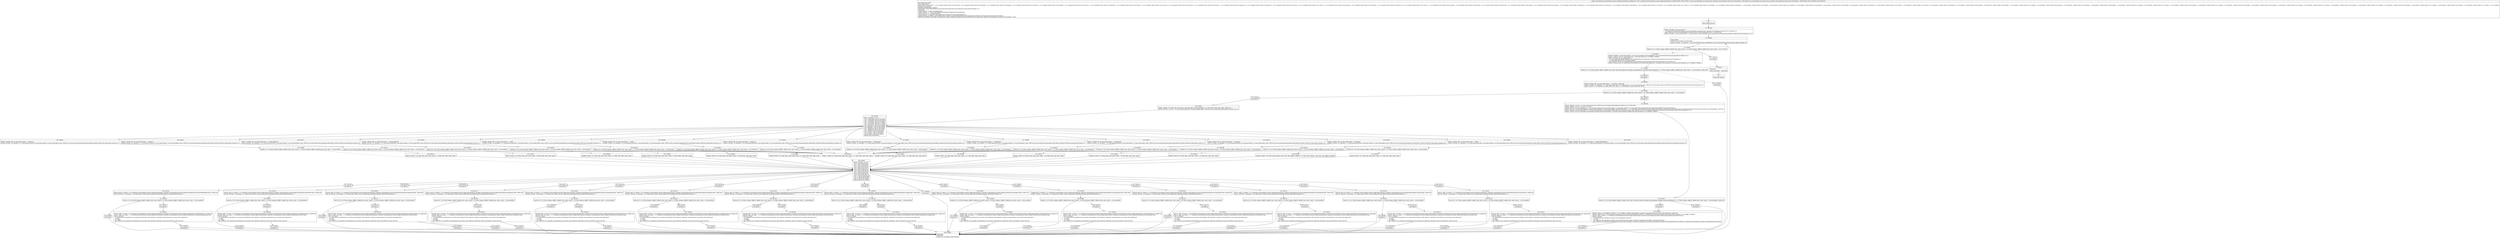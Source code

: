 digraph "CFG forandroidx.constraintlayout.motion.widget.KeyAttributes.addValues(Ljava\/util\/HashMap;)V" {
Node_171 [shape=record,label="{171\:\ ?|MTH_ENTER_BLOCK\l}"];
Node_173 [shape=record,label="{173\:\ 0x0000|0x0000: INVOKE  (r0 I:java.util.Set) = \l  (r8 I:java.util.HashMap A[D('splines' java.util.HashMap\<java.lang.String, androidx.constraintlayout.motion.utils.ViewSpline\>)])\l type: VIRTUAL call: java.util.HashMap.keySet():java.util.Set A[MD:():java.util.Set\<K\> (c)] (LINE:194)\l0x0004: INVOKE  (r0 I:java.util.Iterator) = (r0 I:java.util.Set) type: INTERFACE call: java.util.Set.iterator():java.util.Iterator A[MD:():java.util.Iterator\<E\> (c)]\l}"];
Node_174 [shape=record,label="{174\:\ 0x0008|LOOP_START\lLOOP:0: B:174:0x0008\-\>B:309:0x0008\l|0x0008: INVOKE  (r1 I:boolean) = (r0 I:java.util.Iterator) type: INTERFACE call: java.util.Iterator.hasNext():boolean A[MD:():boolean (c)]\l}"];
Node_175 [shape=record,label="{175\:\ 0x000c|0x000c: IF  (r1 I:??[int, boolean, OBJECT, ARRAY, byte, short, char]) == (0 ??[int, boolean, OBJECT, ARRAY, byte, short, char])  \-\> B:277:0x01cf \l}"];
Node_176 [shape=record,label="{176\:\ 0x000e|0x000e: INVOKE  (r1 I:java.lang.Object) = (r0 I:java.util.Iterator) type: INTERFACE call: java.util.Iterator.next():java.lang.Object A[MD:():E (c)]\l0x0012: CHECK_CAST (r1 I:java.lang.String) = (java.lang.String) (r1 I:??[OBJECT, ARRAY]) \l0x0014: INVOKE  (r2 I:java.lang.Object) = \l  (r8 I:java.util.HashMap A[D('splines' java.util.HashMap\<java.lang.String, androidx.constraintlayout.motion.utils.ViewSpline\>)])\l  (r1 I:java.lang.Object A[D('s' java.lang.String)])\l type: VIRTUAL call: java.util.HashMap.get(java.lang.Object):java.lang.Object A[MD:(java.lang.Object):V (c)] (LINE:195)\l0x0018: CHECK_CAST (r2 I:androidx.constraintlayout.core.motion.utils.SplineSet) = (androidx.constraintlayout.core.motion.utils.SplineSet) (r2 I:??[OBJECT, ARRAY]) \l}"];
Node_177 [shape=record,label="{177\:\ 0x001a|0x001a: IF  (r2 I:??[int, boolean, OBJECT, ARRAY, byte, short, char] A[D('splineSet' androidx.constraintlayout.core.motion.utils.SplineSet)]) != (0 ??[int, boolean, OBJECT, ARRAY, byte, short, char])  \-\> B:276:0x001d  (LINE:196)\l}"];
Node_276 [shape=record,label="{276\:\ 0x001d|SYNTHETIC\l}"];
Node_179 [shape=record,label="{179\:\ 0x001d|0x001d: CONST_STR  (r3 I:java.lang.String) =  \"CUSTOM\"  (LINE:199)\l0x001f: INVOKE  (r4 I:boolean) = (r1 I:java.lang.String A[D('s' java.lang.String)]), (r3 I:java.lang.String) type: VIRTUAL call: java.lang.String.startsWith(java.lang.String):boolean A[MD:(java.lang.String):boolean (c)]\l0x0023: CONST  (r5 I:??[boolean, int, float, short, byte, char]) = (1 ??[boolean, int, float, short, byte, char]) \l}"];
Node_180 [shape=record,label="{180\:\ 0x0024|0x0024: IF  (r4 I:??[int, boolean, OBJECT, ARRAY, byte, short, char]) == (0 ??[int, boolean, OBJECT, ARRAY, byte, short, char])  \-\> B:278:0x0042 \l}"];
Node_278 [shape=record,label="{278\:\ 0x0042|SYNTHETIC\l}"];
Node_184 [shape=record,label="{184\:\ 0x0042|0x0042: CONST  (r3 I:??[int, float, short, byte, char] A[D('cKey' java.lang.String)]) = (\-1 ??[int, float, short, byte, char])  (LINE:207)\l0x0043: INVOKE  (r4 I:int) = (r1 I:java.lang.String A[D('s' java.lang.String)]) type: VIRTUAL call: java.lang.String.hashCode():int A[MD:():int (c)]\l}"];
Node_185 [shape=record,label="{185\:\ 0x0047|0x0047: SWITCH  (r4 I:??)\l case \-1249320806: goto B:226:0x00d7\l case \-1249320805: goto B:223:0x00cd\l case \-1225497657: goto B:220:0x00c2\l case \-1225497656: goto B:217:0x00b7\l case \-1225497655: goto B:214:0x00ac\l case \-1001078227: goto B:211:0x00a1\l case \-908189618: goto B:208:0x0096\l case \-908189617: goto B:205:0x008b\l case \-760884510: goto B:202:0x0081\l case \-760884509: goto B:199:0x0077\l case \-40300674: goto B:196:0x006c\l case \-4379043: goto B:193:0x0062\l case 37232917: goto B:190:0x0057\l case 92909918: goto B:187:0x004c\l default: goto B:229:0x00e1 \l}"];
Node_187 [shape=record,label="{187\:\ 0x004c|0x004c: CONST_STR  (r4 I:java.lang.String) =  \"alpha\" \l0x004e: INVOKE  (r4 I:boolean) = (r1 I:java.lang.String A[D('s' java.lang.String)]), (r4 I:java.lang.Object) type: VIRTUAL call: java.lang.String.equals(java.lang.Object):boolean A[MD:(java.lang.Object):boolean (c)]\l}"];
Node_188 [shape=record,label="{188\:\ 0x0052|0x0052: IF  (r4 I:??[int, boolean, OBJECT, ARRAY, byte, short, char]) == (0 ??[int, boolean, OBJECT, ARRAY, byte, short, char])  \-\> B:229:0x00e1 \l}"];
Node_189 [shape=record,label="{189\:\ 0x0054|0x0054: CONST  (r5 I:??[int, float, boolean, short, byte, char, OBJECT, ARRAY]) = (0 ??[int, float, boolean, short, byte, char, OBJECT, ARRAY]) \l}"];
Node_230 [shape=record,label="{230\:\ 0x00e2|0x00e2: SWITCH  (r5 I:??)\l case 0: goto B:294:0x01be\l case 1: goto B:293:0x01ae\l case 2: goto B:292:0x019e\l case 3: goto B:291:0x018e\l case 4: goto B:290:0x017e\l case 5: goto B:289:0x016e\l case 6: goto B:288:0x015e\l case 7: goto B:287:0x014d\l case 8: goto B:286:0x013c\l case 9: goto B:285:0x012b\l case 10: goto B:284:0x011a\l case 11: goto B:283:0x0109\l case 12: goto B:282:0x00f8\l case 13: goto B:281:0x00e7\l default: goto B:311:0x0008 \l}"];
Node_281 [shape=record,label="{281\:\ 0x00e7|SYNTHETIC\l}"];
Node_232 [shape=record,label="{232\:\ 0x00e7|0x00e7: IGET  (r3 I:float) = (r7 I:androidx.constraintlayout.motion.widget.KeyAttributes) androidx.constraintlayout.motion.widget.KeyAttributes.mProgress float  (LINE:274)\l0x00e9: INVOKE  (r3 I:boolean) = (r3 I:float) type: STATIC call: java.lang.Float.isNaN(float):boolean A[MD:(float):boolean (c)]\l}"];
Node_233 [shape=record,label="{233\:\ 0x00ed|0x00ed: IF  (r3 I:??[int, boolean, OBJECT, ARRAY, byte, short, char]) != (0 ??[int, boolean, OBJECT, ARRAY, byte, short, char])  \-\> B:312:0x0008 \l}"];
Node_295 [shape=record,label="{295\:\ 0x00ef|SYNTHETIC\l}"];
Node_234 [shape=record,label="{234\:\ 0x00ef|0x00ef: IGET  (r3 I:int) = (r7 I:androidx.constraintlayout.motion.widget.KeyAttributes) androidx.constraintlayout.motion.widget.KeyAttributes.mFramePosition int  (LINE:275)\l0x00f1: IGET  (r4 I:float) = (r7 I:androidx.constraintlayout.motion.widget.KeyAttributes) androidx.constraintlayout.motion.widget.KeyAttributes.mProgress float \l0x00f3: INVOKE  \l  (r2 I:androidx.constraintlayout.core.motion.utils.SplineSet A[D('splineSet' androidx.constraintlayout.core.motion.utils.SplineSet)])\l  (r3 I:int)\l  (r4 I:float)\l type: VIRTUAL call: androidx.constraintlayout.core.motion.utils.SplineSet.setPoint(int, float):void A[MD:(int, float):void (m)]\l}"];
Node_313 [shape=record,label="{313\:\ 0x0008|SYNTHETIC\l}"];
Node_309 [shape=record,label="{309\:\ 0x0008|LOOP_END\lSYNTHETIC\lLOOP:0: B:174:0x0008\-\>B:309:0x0008\l}"];
Node_312 [shape=record,label="{312\:\ 0x0008|SYNTHETIC\l}"];
Node_282 [shape=record,label="{282\:\ 0x00f8|SYNTHETIC\l}"];
Node_235 [shape=record,label="{235\:\ 0x00f8|0x00f8: IGET  (r3 I:float) = (r7 I:androidx.constraintlayout.motion.widget.KeyAttributes) androidx.constraintlayout.motion.widget.KeyAttributes.mTranslationZ float  (LINE:269)\l0x00fa: INVOKE  (r3 I:boolean) = (r3 I:float) type: STATIC call: java.lang.Float.isNaN(float):boolean A[MD:(float):boolean (c)]\l}"];
Node_236 [shape=record,label="{236\:\ 0x00fe|0x00fe: IF  (r3 I:??[int, boolean, OBJECT, ARRAY, byte, short, char]) != (0 ??[int, boolean, OBJECT, ARRAY, byte, short, char])  \-\> B:314:0x0008 \l}"];
Node_296 [shape=record,label="{296\:\ 0x0100|SYNTHETIC\l}"];
Node_237 [shape=record,label="{237\:\ 0x0100|0x0100: IGET  (r3 I:int) = (r7 I:androidx.constraintlayout.motion.widget.KeyAttributes) androidx.constraintlayout.motion.widget.KeyAttributes.mFramePosition int  (LINE:270)\l0x0102: IGET  (r4 I:float) = (r7 I:androidx.constraintlayout.motion.widget.KeyAttributes) androidx.constraintlayout.motion.widget.KeyAttributes.mTranslationZ float \l0x0104: INVOKE  \l  (r2 I:androidx.constraintlayout.core.motion.utils.SplineSet A[D('splineSet' androidx.constraintlayout.core.motion.utils.SplineSet)])\l  (r3 I:int)\l  (r4 I:float)\l type: VIRTUAL call: androidx.constraintlayout.core.motion.utils.SplineSet.setPoint(int, float):void A[MD:(int, float):void (m)]\l}"];
Node_315 [shape=record,label="{315\:\ 0x0008|SYNTHETIC\l}"];
Node_314 [shape=record,label="{314\:\ 0x0008|SYNTHETIC\l}"];
Node_283 [shape=record,label="{283\:\ 0x0109|SYNTHETIC\l}"];
Node_238 [shape=record,label="{238\:\ 0x0109|0x0109: IGET  (r3 I:float) = (r7 I:androidx.constraintlayout.motion.widget.KeyAttributes) androidx.constraintlayout.motion.widget.KeyAttributes.mTranslationY float  (LINE:264)\l0x010b: INVOKE  (r3 I:boolean) = (r3 I:float) type: STATIC call: java.lang.Float.isNaN(float):boolean A[MD:(float):boolean (c)]\l}"];
Node_239 [shape=record,label="{239\:\ 0x010f|0x010f: IF  (r3 I:??[int, boolean, OBJECT, ARRAY, byte, short, char]) != (0 ??[int, boolean, OBJECT, ARRAY, byte, short, char])  \-\> B:316:0x0008 \l}"];
Node_297 [shape=record,label="{297\:\ 0x0111|SYNTHETIC\l}"];
Node_240 [shape=record,label="{240\:\ 0x0111|0x0111: IGET  (r3 I:int) = (r7 I:androidx.constraintlayout.motion.widget.KeyAttributes) androidx.constraintlayout.motion.widget.KeyAttributes.mFramePosition int  (LINE:265)\l0x0113: IGET  (r4 I:float) = (r7 I:androidx.constraintlayout.motion.widget.KeyAttributes) androidx.constraintlayout.motion.widget.KeyAttributes.mTranslationY float \l0x0115: INVOKE  \l  (r2 I:androidx.constraintlayout.core.motion.utils.SplineSet A[D('splineSet' androidx.constraintlayout.core.motion.utils.SplineSet)])\l  (r3 I:int)\l  (r4 I:float)\l type: VIRTUAL call: androidx.constraintlayout.core.motion.utils.SplineSet.setPoint(int, float):void A[MD:(int, float):void (m)]\l}"];
Node_317 [shape=record,label="{317\:\ 0x0008|SYNTHETIC\l}"];
Node_316 [shape=record,label="{316\:\ 0x0008|SYNTHETIC\l}"];
Node_284 [shape=record,label="{284\:\ 0x011a|SYNTHETIC\l}"];
Node_241 [shape=record,label="{241\:\ 0x011a|0x011a: IGET  (r3 I:float) = (r7 I:androidx.constraintlayout.motion.widget.KeyAttributes) androidx.constraintlayout.motion.widget.KeyAttributes.mTranslationX float  (LINE:259)\l0x011c: INVOKE  (r3 I:boolean) = (r3 I:float) type: STATIC call: java.lang.Float.isNaN(float):boolean A[MD:(float):boolean (c)]\l}"];
Node_242 [shape=record,label="{242\:\ 0x0120|0x0120: IF  (r3 I:??[int, boolean, OBJECT, ARRAY, byte, short, char]) != (0 ??[int, boolean, OBJECT, ARRAY, byte, short, char])  \-\> B:318:0x0008 \l}"];
Node_298 [shape=record,label="{298\:\ 0x0122|SYNTHETIC\l}"];
Node_243 [shape=record,label="{243\:\ 0x0122|0x0122: IGET  (r3 I:int) = (r7 I:androidx.constraintlayout.motion.widget.KeyAttributes) androidx.constraintlayout.motion.widget.KeyAttributes.mFramePosition int  (LINE:260)\l0x0124: IGET  (r4 I:float) = (r7 I:androidx.constraintlayout.motion.widget.KeyAttributes) androidx.constraintlayout.motion.widget.KeyAttributes.mTranslationX float \l0x0126: INVOKE  \l  (r2 I:androidx.constraintlayout.core.motion.utils.SplineSet A[D('splineSet' androidx.constraintlayout.core.motion.utils.SplineSet)])\l  (r3 I:int)\l  (r4 I:float)\l type: VIRTUAL call: androidx.constraintlayout.core.motion.utils.SplineSet.setPoint(int, float):void A[MD:(int, float):void (m)]\l}"];
Node_319 [shape=record,label="{319\:\ 0x0008|SYNTHETIC\l}"];
Node_318 [shape=record,label="{318\:\ 0x0008|SYNTHETIC\l}"];
Node_285 [shape=record,label="{285\:\ 0x012b|SYNTHETIC\l}"];
Node_244 [shape=record,label="{244\:\ 0x012b|0x012b: IGET  (r3 I:float) = (r7 I:androidx.constraintlayout.motion.widget.KeyAttributes) androidx.constraintlayout.motion.widget.KeyAttributes.mScaleY float  (LINE:254)\l0x012d: INVOKE  (r3 I:boolean) = (r3 I:float) type: STATIC call: java.lang.Float.isNaN(float):boolean A[MD:(float):boolean (c)]\l}"];
Node_245 [shape=record,label="{245\:\ 0x0131|0x0131: IF  (r3 I:??[int, boolean, OBJECT, ARRAY, byte, short, char]) != (0 ??[int, boolean, OBJECT, ARRAY, byte, short, char])  \-\> B:320:0x0008 \l}"];
Node_299 [shape=record,label="{299\:\ 0x0133|SYNTHETIC\l}"];
Node_246 [shape=record,label="{246\:\ 0x0133|0x0133: IGET  (r3 I:int) = (r7 I:androidx.constraintlayout.motion.widget.KeyAttributes) androidx.constraintlayout.motion.widget.KeyAttributes.mFramePosition int  (LINE:255)\l0x0135: IGET  (r4 I:float) = (r7 I:androidx.constraintlayout.motion.widget.KeyAttributes) androidx.constraintlayout.motion.widget.KeyAttributes.mScaleY float \l0x0137: INVOKE  \l  (r2 I:androidx.constraintlayout.core.motion.utils.SplineSet A[D('splineSet' androidx.constraintlayout.core.motion.utils.SplineSet)])\l  (r3 I:int)\l  (r4 I:float)\l type: VIRTUAL call: androidx.constraintlayout.core.motion.utils.SplineSet.setPoint(int, float):void A[MD:(int, float):void (m)]\l}"];
Node_321 [shape=record,label="{321\:\ 0x0008|SYNTHETIC\l}"];
Node_320 [shape=record,label="{320\:\ 0x0008|SYNTHETIC\l}"];
Node_286 [shape=record,label="{286\:\ 0x013c|SYNTHETIC\l}"];
Node_247 [shape=record,label="{247\:\ 0x013c|0x013c: IGET  (r3 I:float) = (r7 I:androidx.constraintlayout.motion.widget.KeyAttributes) androidx.constraintlayout.motion.widget.KeyAttributes.mScaleX float  (LINE:249)\l0x013e: INVOKE  (r3 I:boolean) = (r3 I:float) type: STATIC call: java.lang.Float.isNaN(float):boolean A[MD:(float):boolean (c)]\l}"];
Node_248 [shape=record,label="{248\:\ 0x0142|0x0142: IF  (r3 I:??[int, boolean, OBJECT, ARRAY, byte, short, char]) != (0 ??[int, boolean, OBJECT, ARRAY, byte, short, char])  \-\> B:322:0x0008 \l}"];
Node_300 [shape=record,label="{300\:\ 0x0144|SYNTHETIC\l}"];
Node_249 [shape=record,label="{249\:\ 0x0144|0x0144: IGET  (r3 I:int) = (r7 I:androidx.constraintlayout.motion.widget.KeyAttributes) androidx.constraintlayout.motion.widget.KeyAttributes.mFramePosition int  (LINE:250)\l0x0146: IGET  (r4 I:float) = (r7 I:androidx.constraintlayout.motion.widget.KeyAttributes) androidx.constraintlayout.motion.widget.KeyAttributes.mScaleX float \l0x0148: INVOKE  \l  (r2 I:androidx.constraintlayout.core.motion.utils.SplineSet A[D('splineSet' androidx.constraintlayout.core.motion.utils.SplineSet)])\l  (r3 I:int)\l  (r4 I:float)\l type: VIRTUAL call: androidx.constraintlayout.core.motion.utils.SplineSet.setPoint(int, float):void A[MD:(int, float):void (m)]\l}"];
Node_323 [shape=record,label="{323\:\ 0x0008|SYNTHETIC\l}"];
Node_322 [shape=record,label="{322\:\ 0x0008|SYNTHETIC\l}"];
Node_287 [shape=record,label="{287\:\ 0x014d|SYNTHETIC\l}"];
Node_250 [shape=record,label="{250\:\ 0x014d|0x014d: IGET  (r3 I:float) = (r7 I:androidx.constraintlayout.motion.widget.KeyAttributes) androidx.constraintlayout.motion.widget.KeyAttributes.mTransitionPathRotate float  (LINE:244)\l0x014f: INVOKE  (r3 I:boolean) = (r3 I:float) type: STATIC call: java.lang.Float.isNaN(float):boolean A[MD:(float):boolean (c)]\l}"];
Node_251 [shape=record,label="{251\:\ 0x0153|0x0153: IF  (r3 I:??[int, boolean, OBJECT, ARRAY, byte, short, char]) != (0 ??[int, boolean, OBJECT, ARRAY, byte, short, char])  \-\> B:324:0x0008 \l}"];
Node_301 [shape=record,label="{301\:\ 0x0155|SYNTHETIC\l}"];
Node_252 [shape=record,label="{252\:\ 0x0155|0x0155: IGET  (r3 I:int) = (r7 I:androidx.constraintlayout.motion.widget.KeyAttributes) androidx.constraintlayout.motion.widget.KeyAttributes.mFramePosition int  (LINE:245)\l0x0157: IGET  (r4 I:float) = (r7 I:androidx.constraintlayout.motion.widget.KeyAttributes) androidx.constraintlayout.motion.widget.KeyAttributes.mTransitionPathRotate float \l0x0159: INVOKE  \l  (r2 I:androidx.constraintlayout.core.motion.utils.SplineSet A[D('splineSet' androidx.constraintlayout.core.motion.utils.SplineSet)])\l  (r3 I:int)\l  (r4 I:float)\l type: VIRTUAL call: androidx.constraintlayout.core.motion.utils.SplineSet.setPoint(int, float):void A[MD:(int, float):void (m)]\l}"];
Node_325 [shape=record,label="{325\:\ 0x0008|SYNTHETIC\l}"];
Node_324 [shape=record,label="{324\:\ 0x0008|SYNTHETIC\l}"];
Node_288 [shape=record,label="{288\:\ 0x015e|SYNTHETIC\l}"];
Node_253 [shape=record,label="{253\:\ 0x015e|0x015e: IGET  (r3 I:float) = (r7 I:androidx.constraintlayout.motion.widget.KeyAttributes) androidx.constraintlayout.motion.widget.KeyAttributes.mRotationY float  (LINE:239)\l0x0160: INVOKE  (r3 I:boolean) = (r3 I:float) type: STATIC call: java.lang.Float.isNaN(float):boolean A[MD:(float):boolean (c)]\l}"];
Node_254 [shape=record,label="{254\:\ 0x0164|0x0164: IF  (r3 I:??[int, boolean, OBJECT, ARRAY, byte, short, char]) != (0 ??[int, boolean, OBJECT, ARRAY, byte, short, char])  \-\> B:326:0x0008 \l}"];
Node_302 [shape=record,label="{302\:\ 0x0166|SYNTHETIC\l}"];
Node_255 [shape=record,label="{255\:\ 0x0166|0x0166: IGET  (r3 I:int) = (r7 I:androidx.constraintlayout.motion.widget.KeyAttributes) androidx.constraintlayout.motion.widget.KeyAttributes.mFramePosition int  (LINE:240)\l0x0168: IGET  (r4 I:float) = (r7 I:androidx.constraintlayout.motion.widget.KeyAttributes) androidx.constraintlayout.motion.widget.KeyAttributes.mPivotY float \l0x016a: INVOKE  \l  (r2 I:androidx.constraintlayout.core.motion.utils.SplineSet A[D('splineSet' androidx.constraintlayout.core.motion.utils.SplineSet)])\l  (r3 I:int)\l  (r4 I:float)\l type: VIRTUAL call: androidx.constraintlayout.core.motion.utils.SplineSet.setPoint(int, float):void A[MD:(int, float):void (m)]\l}"];
Node_327 [shape=record,label="{327\:\ 0x0008|SYNTHETIC\l}"];
Node_326 [shape=record,label="{326\:\ 0x0008|SYNTHETIC\l}"];
Node_289 [shape=record,label="{289\:\ 0x016e|SYNTHETIC\l}"];
Node_256 [shape=record,label="{256\:\ 0x016e|0x016e: IGET  (r3 I:float) = (r7 I:androidx.constraintlayout.motion.widget.KeyAttributes) androidx.constraintlayout.motion.widget.KeyAttributes.mRotationX float  (LINE:234)\l0x0170: INVOKE  (r3 I:boolean) = (r3 I:float) type: STATIC call: java.lang.Float.isNaN(float):boolean A[MD:(float):boolean (c)]\l}"];
Node_257 [shape=record,label="{257\:\ 0x0174|0x0174: IF  (r3 I:??[int, boolean, OBJECT, ARRAY, byte, short, char]) != (0 ??[int, boolean, OBJECT, ARRAY, byte, short, char])  \-\> B:328:0x0008 \l}"];
Node_303 [shape=record,label="{303\:\ 0x0176|SYNTHETIC\l}"];
Node_258 [shape=record,label="{258\:\ 0x0176|0x0176: IGET  (r3 I:int) = (r7 I:androidx.constraintlayout.motion.widget.KeyAttributes) androidx.constraintlayout.motion.widget.KeyAttributes.mFramePosition int  (LINE:235)\l0x0178: IGET  (r4 I:float) = (r7 I:androidx.constraintlayout.motion.widget.KeyAttributes) androidx.constraintlayout.motion.widget.KeyAttributes.mPivotX float \l0x017a: INVOKE  \l  (r2 I:androidx.constraintlayout.core.motion.utils.SplineSet A[D('splineSet' androidx.constraintlayout.core.motion.utils.SplineSet)])\l  (r3 I:int)\l  (r4 I:float)\l type: VIRTUAL call: androidx.constraintlayout.core.motion.utils.SplineSet.setPoint(int, float):void A[MD:(int, float):void (m)]\l}"];
Node_329 [shape=record,label="{329\:\ 0x0008|SYNTHETIC\l}"];
Node_328 [shape=record,label="{328\:\ 0x0008|SYNTHETIC\l}"];
Node_290 [shape=record,label="{290\:\ 0x017e|SYNTHETIC\l}"];
Node_259 [shape=record,label="{259\:\ 0x017e|0x017e: IGET  (r3 I:float) = (r7 I:androidx.constraintlayout.motion.widget.KeyAttributes) androidx.constraintlayout.motion.widget.KeyAttributes.mRotationY float  (LINE:229)\l0x0180: INVOKE  (r3 I:boolean) = (r3 I:float) type: STATIC call: java.lang.Float.isNaN(float):boolean A[MD:(float):boolean (c)]\l}"];
Node_260 [shape=record,label="{260\:\ 0x0184|0x0184: IF  (r3 I:??[int, boolean, OBJECT, ARRAY, byte, short, char]) != (0 ??[int, boolean, OBJECT, ARRAY, byte, short, char])  \-\> B:330:0x0008 \l}"];
Node_304 [shape=record,label="{304\:\ 0x0186|SYNTHETIC\l}"];
Node_261 [shape=record,label="{261\:\ 0x0186|0x0186: IGET  (r3 I:int) = (r7 I:androidx.constraintlayout.motion.widget.KeyAttributes) androidx.constraintlayout.motion.widget.KeyAttributes.mFramePosition int  (LINE:230)\l0x0188: IGET  (r4 I:float) = (r7 I:androidx.constraintlayout.motion.widget.KeyAttributes) androidx.constraintlayout.motion.widget.KeyAttributes.mRotationY float \l0x018a: INVOKE  \l  (r2 I:androidx.constraintlayout.core.motion.utils.SplineSet A[D('splineSet' androidx.constraintlayout.core.motion.utils.SplineSet)])\l  (r3 I:int)\l  (r4 I:float)\l type: VIRTUAL call: androidx.constraintlayout.core.motion.utils.SplineSet.setPoint(int, float):void A[MD:(int, float):void (m)]\l}"];
Node_331 [shape=record,label="{331\:\ 0x0008|SYNTHETIC\l}"];
Node_330 [shape=record,label="{330\:\ 0x0008|SYNTHETIC\l}"];
Node_291 [shape=record,label="{291\:\ 0x018e|SYNTHETIC\l}"];
Node_262 [shape=record,label="{262\:\ 0x018e|0x018e: IGET  (r3 I:float) = (r7 I:androidx.constraintlayout.motion.widget.KeyAttributes) androidx.constraintlayout.motion.widget.KeyAttributes.mRotationX float  (LINE:224)\l0x0190: INVOKE  (r3 I:boolean) = (r3 I:float) type: STATIC call: java.lang.Float.isNaN(float):boolean A[MD:(float):boolean (c)]\l}"];
Node_263 [shape=record,label="{263\:\ 0x0194|0x0194: IF  (r3 I:??[int, boolean, OBJECT, ARRAY, byte, short, char]) != (0 ??[int, boolean, OBJECT, ARRAY, byte, short, char])  \-\> B:332:0x0008 \l}"];
Node_305 [shape=record,label="{305\:\ 0x0196|SYNTHETIC\l}"];
Node_264 [shape=record,label="{264\:\ 0x0196|0x0196: IGET  (r3 I:int) = (r7 I:androidx.constraintlayout.motion.widget.KeyAttributes) androidx.constraintlayout.motion.widget.KeyAttributes.mFramePosition int  (LINE:225)\l0x0198: IGET  (r4 I:float) = (r7 I:androidx.constraintlayout.motion.widget.KeyAttributes) androidx.constraintlayout.motion.widget.KeyAttributes.mRotationX float \l0x019a: INVOKE  \l  (r2 I:androidx.constraintlayout.core.motion.utils.SplineSet A[D('splineSet' androidx.constraintlayout.core.motion.utils.SplineSet)])\l  (r3 I:int)\l  (r4 I:float)\l type: VIRTUAL call: androidx.constraintlayout.core.motion.utils.SplineSet.setPoint(int, float):void A[MD:(int, float):void (m)]\l}"];
Node_333 [shape=record,label="{333\:\ 0x0008|SYNTHETIC\l}"];
Node_332 [shape=record,label="{332\:\ 0x0008|SYNTHETIC\l}"];
Node_292 [shape=record,label="{292\:\ 0x019e|SYNTHETIC\l}"];
Node_265 [shape=record,label="{265\:\ 0x019e|0x019e: IGET  (r3 I:float) = (r7 I:androidx.constraintlayout.motion.widget.KeyAttributes) androidx.constraintlayout.motion.widget.KeyAttributes.mRotation float  (LINE:219)\l0x01a0: INVOKE  (r3 I:boolean) = (r3 I:float) type: STATIC call: java.lang.Float.isNaN(float):boolean A[MD:(float):boolean (c)]\l}"];
Node_266 [shape=record,label="{266\:\ 0x01a4|0x01a4: IF  (r3 I:??[int, boolean, OBJECT, ARRAY, byte, short, char]) != (0 ??[int, boolean, OBJECT, ARRAY, byte, short, char])  \-\> B:334:0x0008 \l}"];
Node_306 [shape=record,label="{306\:\ 0x01a6|SYNTHETIC\l}"];
Node_267 [shape=record,label="{267\:\ 0x01a6|0x01a6: IGET  (r3 I:int) = (r7 I:androidx.constraintlayout.motion.widget.KeyAttributes) androidx.constraintlayout.motion.widget.KeyAttributes.mFramePosition int  (LINE:220)\l0x01a8: IGET  (r4 I:float) = (r7 I:androidx.constraintlayout.motion.widget.KeyAttributes) androidx.constraintlayout.motion.widget.KeyAttributes.mRotation float \l0x01aa: INVOKE  \l  (r2 I:androidx.constraintlayout.core.motion.utils.SplineSet A[D('splineSet' androidx.constraintlayout.core.motion.utils.SplineSet)])\l  (r3 I:int)\l  (r4 I:float)\l type: VIRTUAL call: androidx.constraintlayout.core.motion.utils.SplineSet.setPoint(int, float):void A[MD:(int, float):void (m)]\l}"];
Node_335 [shape=record,label="{335\:\ 0x0008|SYNTHETIC\l}"];
Node_334 [shape=record,label="{334\:\ 0x0008|SYNTHETIC\l}"];
Node_293 [shape=record,label="{293\:\ 0x01ae|SYNTHETIC\l}"];
Node_268 [shape=record,label="{268\:\ 0x01ae|0x01ae: IGET  (r3 I:float) = (r7 I:androidx.constraintlayout.motion.widget.KeyAttributes) androidx.constraintlayout.motion.widget.KeyAttributes.mElevation float  (LINE:214)\l0x01b0: INVOKE  (r3 I:boolean) = (r3 I:float) type: STATIC call: java.lang.Float.isNaN(float):boolean A[MD:(float):boolean (c)]\l}"];
Node_269 [shape=record,label="{269\:\ 0x01b4|0x01b4: IF  (r3 I:??[int, boolean, OBJECT, ARRAY, byte, short, char]) != (0 ??[int, boolean, OBJECT, ARRAY, byte, short, char])  \-\> B:336:0x0008 \l}"];
Node_307 [shape=record,label="{307\:\ 0x01b6|SYNTHETIC\l}"];
Node_270 [shape=record,label="{270\:\ 0x01b6|0x01b6: IGET  (r3 I:int) = (r7 I:androidx.constraintlayout.motion.widget.KeyAttributes) androidx.constraintlayout.motion.widget.KeyAttributes.mFramePosition int  (LINE:215)\l0x01b8: IGET  (r4 I:float) = (r7 I:androidx.constraintlayout.motion.widget.KeyAttributes) androidx.constraintlayout.motion.widget.KeyAttributes.mElevation float \l0x01ba: INVOKE  \l  (r2 I:androidx.constraintlayout.core.motion.utils.SplineSet A[D('splineSet' androidx.constraintlayout.core.motion.utils.SplineSet)])\l  (r3 I:int)\l  (r4 I:float)\l type: VIRTUAL call: androidx.constraintlayout.core.motion.utils.SplineSet.setPoint(int, float):void A[MD:(int, float):void (m)]\l}"];
Node_337 [shape=record,label="{337\:\ 0x0008|SYNTHETIC\l}"];
Node_336 [shape=record,label="{336\:\ 0x0008|SYNTHETIC\l}"];
Node_294 [shape=record,label="{294\:\ 0x01be|SYNTHETIC\l}"];
Node_271 [shape=record,label="{271\:\ 0x01be|0x01be: IGET  (r3 I:float) = (r7 I:androidx.constraintlayout.motion.widget.KeyAttributes) androidx.constraintlayout.motion.widget.KeyAttributes.mAlpha float  (LINE:209)\l0x01c0: INVOKE  (r3 I:boolean) = (r3 I:float) type: STATIC call: java.lang.Float.isNaN(float):boolean A[MD:(float):boolean (c)]\l}"];
Node_272 [shape=record,label="{272\:\ 0x01c4|0x01c4: IF  (r3 I:??[int, boolean, OBJECT, ARRAY, byte, short, char]) != (0 ??[int, boolean, OBJECT, ARRAY, byte, short, char])  \-\> B:338:0x0008 \l}"];
Node_308 [shape=record,label="{308\:\ 0x01c6|SYNTHETIC\l}"];
Node_273 [shape=record,label="{273\:\ 0x01c6|0x01c6: IGET  (r3 I:int) = (r7 I:androidx.constraintlayout.motion.widget.KeyAttributes) androidx.constraintlayout.motion.widget.KeyAttributes.mFramePosition int  (LINE:210)\l0x01c8: IGET  (r4 I:float) = (r7 I:androidx.constraintlayout.motion.widget.KeyAttributes) androidx.constraintlayout.motion.widget.KeyAttributes.mAlpha float \l0x01ca: INVOKE  \l  (r2 I:androidx.constraintlayout.core.motion.utils.SplineSet A[D('splineSet' androidx.constraintlayout.core.motion.utils.SplineSet)])\l  (r3 I:int)\l  (r4 I:float)\l type: VIRTUAL call: androidx.constraintlayout.core.motion.utils.SplineSet.setPoint(int, float):void A[MD:(int, float):void (m)]\l}"];
Node_339 [shape=record,label="{339\:\ 0x0008|SYNTHETIC\l}"];
Node_338 [shape=record,label="{338\:\ 0x0008|SYNTHETIC\l}"];
Node_311 [shape=record,label="{311\:\ 0x0008|SYNTHETIC\l}"];
Node_190 [shape=record,label="{190\:\ 0x0057|0x0057: CONST_STR  (r4 I:java.lang.String) =  \"transitionPathRotate\" \l0x0059: INVOKE  (r4 I:boolean) = (r1 I:java.lang.String A[D('s' java.lang.String)]), (r4 I:java.lang.Object) type: VIRTUAL call: java.lang.String.equals(java.lang.Object):boolean A[MD:(java.lang.Object):boolean (c)]\l}"];
Node_191 [shape=record,label="{191\:\ 0x005d|0x005d: IF  (r4 I:??[int, boolean, OBJECT, ARRAY, byte, short, char]) == (0 ??[int, boolean, OBJECT, ARRAY, byte, short, char])  \-\> B:229:0x00e1 \l}"];
Node_192 [shape=record,label="{192\:\ 0x005f|0x005f: CONST  (r5 I:??[int, float, short, byte, char]) = (7 ??[int, float, short, byte, char]) \l}"];
Node_193 [shape=record,label="{193\:\ 0x0062|0x0062: CONST_STR  (r4 I:java.lang.String) =  \"elevation\" \l0x0064: INVOKE  (r4 I:boolean) = (r1 I:java.lang.String A[D('s' java.lang.String)]), (r4 I:java.lang.Object) type: VIRTUAL call: java.lang.String.equals(java.lang.Object):boolean A[MD:(java.lang.Object):boolean (c)]\l}"];
Node_194 [shape=record,label="{194\:\ 0x0068|0x0068: IF  (r4 I:??[int, boolean, OBJECT, ARRAY, byte, short, char]) == (0 ??[int, boolean, OBJECT, ARRAY, byte, short, char])  \-\> B:229:0x00e1 \l}"];
Node_196 [shape=record,label="{196\:\ 0x006c|0x006c: CONST_STR  (r4 I:java.lang.String) =  \"rotation\" \l0x006e: INVOKE  (r4 I:boolean) = (r1 I:java.lang.String A[D('s' java.lang.String)]), (r4 I:java.lang.Object) type: VIRTUAL call: java.lang.String.equals(java.lang.Object):boolean A[MD:(java.lang.Object):boolean (c)]\l}"];
Node_197 [shape=record,label="{197\:\ 0x0072|0x0072: IF  (r4 I:??[int, boolean, OBJECT, ARRAY, byte, short, char]) == (0 ??[int, boolean, OBJECT, ARRAY, byte, short, char])  \-\> B:229:0x00e1 \l}"];
Node_198 [shape=record,label="{198\:\ 0x0074|0x0074: CONST  (r5 I:??[int, float, short, byte, char]) = (2 ??[int, float, short, byte, char]) \l}"];
Node_199 [shape=record,label="{199\:\ 0x0077|0x0077: CONST_STR  (r4 I:java.lang.String) =  \"transformPivotY\" \l0x0079: INVOKE  (r4 I:boolean) = (r1 I:java.lang.String A[D('s' java.lang.String)]), (r4 I:java.lang.Object) type: VIRTUAL call: java.lang.String.equals(java.lang.Object):boolean A[MD:(java.lang.Object):boolean (c)]\l}"];
Node_200 [shape=record,label="{200\:\ 0x007d|0x007d: IF  (r4 I:??[int, boolean, OBJECT, ARRAY, byte, short, char]) == (0 ??[int, boolean, OBJECT, ARRAY, byte, short, char])  \-\> B:229:0x00e1 \l}"];
Node_201 [shape=record,label="{201\:\ 0x007f|0x007f: CONST  (r5 I:??[int, float, short, byte, char]) = (6 ??[int, float, short, byte, char]) \l}"];
Node_202 [shape=record,label="{202\:\ 0x0081|0x0081: CONST_STR  (r4 I:java.lang.String) =  \"transformPivotX\" \l0x0083: INVOKE  (r4 I:boolean) = (r1 I:java.lang.String A[D('s' java.lang.String)]), (r4 I:java.lang.Object) type: VIRTUAL call: java.lang.String.equals(java.lang.Object):boolean A[MD:(java.lang.Object):boolean (c)]\l}"];
Node_203 [shape=record,label="{203\:\ 0x0087|0x0087: IF  (r4 I:??[int, boolean, OBJECT, ARRAY, byte, short, char]) == (0 ??[int, boolean, OBJECT, ARRAY, byte, short, char])  \-\> B:229:0x00e1 \l}"];
Node_204 [shape=record,label="{204\:\ 0x0089|0x0089: CONST  (r5 I:??[int, float, short, byte, char]) = (5 ??[int, float, short, byte, char]) \l}"];
Node_205 [shape=record,label="{205\:\ 0x008b|0x008b: CONST_STR  (r4 I:java.lang.String) =  \"scaleY\" \l0x008d: INVOKE  (r4 I:boolean) = (r1 I:java.lang.String A[D('s' java.lang.String)]), (r4 I:java.lang.Object) type: VIRTUAL call: java.lang.String.equals(java.lang.Object):boolean A[MD:(java.lang.Object):boolean (c)]\l}"];
Node_206 [shape=record,label="{206\:\ 0x0091|0x0091: IF  (r4 I:??[int, boolean, OBJECT, ARRAY, byte, short, char]) == (0 ??[int, boolean, OBJECT, ARRAY, byte, short, char])  \-\> B:229:0x00e1 \l}"];
Node_207 [shape=record,label="{207\:\ 0x0093|0x0093: CONST  (r5 I:??[int, float, short, byte, char]) = (9 ??[int, float, short, byte, char]) \l}"];
Node_208 [shape=record,label="{208\:\ 0x0096|0x0096: CONST_STR  (r4 I:java.lang.String) =  \"scaleX\" \l0x0098: INVOKE  (r4 I:boolean) = (r1 I:java.lang.String A[D('s' java.lang.String)]), (r4 I:java.lang.Object) type: VIRTUAL call: java.lang.String.equals(java.lang.Object):boolean A[MD:(java.lang.Object):boolean (c)]\l}"];
Node_209 [shape=record,label="{209\:\ 0x009c|0x009c: IF  (r4 I:??[int, boolean, OBJECT, ARRAY, byte, short, char]) == (0 ??[int, boolean, OBJECT, ARRAY, byte, short, char])  \-\> B:229:0x00e1 \l}"];
Node_210 [shape=record,label="{210\:\ 0x009e|0x009e: CONST  (r5 I:??[int, float, short, byte, char]) = (8 ??[int, float, short, byte, char]) \l}"];
Node_211 [shape=record,label="{211\:\ 0x00a1|0x00a1: CONST_STR  (r4 I:java.lang.String) =  \"progress\" \l0x00a3: INVOKE  (r4 I:boolean) = (r1 I:java.lang.String A[D('s' java.lang.String)]), (r4 I:java.lang.Object) type: VIRTUAL call: java.lang.String.equals(java.lang.Object):boolean A[MD:(java.lang.Object):boolean (c)]\l}"];
Node_212 [shape=record,label="{212\:\ 0x00a7|0x00a7: IF  (r4 I:??[int, boolean, OBJECT, ARRAY, byte, short, char]) == (0 ??[int, boolean, OBJECT, ARRAY, byte, short, char])  \-\> B:229:0x00e1 \l}"];
Node_213 [shape=record,label="{213\:\ 0x00a9|0x00a9: CONST  (r5 I:??[int, float, short, byte, char]) = (13 ??[int, float, short, byte, char]) \l}"];
Node_214 [shape=record,label="{214\:\ 0x00ac|0x00ac: CONST_STR  (r4 I:java.lang.String) =  \"translationZ\" \l0x00ae: INVOKE  (r4 I:boolean) = (r1 I:java.lang.String A[D('s' java.lang.String)]), (r4 I:java.lang.Object) type: VIRTUAL call: java.lang.String.equals(java.lang.Object):boolean A[MD:(java.lang.Object):boolean (c)]\l}"];
Node_215 [shape=record,label="{215\:\ 0x00b2|0x00b2: IF  (r4 I:??[int, boolean, OBJECT, ARRAY, byte, short, char]) == (0 ??[int, boolean, OBJECT, ARRAY, byte, short, char])  \-\> B:229:0x00e1 \l}"];
Node_216 [shape=record,label="{216\:\ 0x00b4|0x00b4: CONST  (r5 I:??[int, float, short, byte, char]) = (12 ??[int, float, short, byte, char]) \l}"];
Node_217 [shape=record,label="{217\:\ 0x00b7|0x00b7: CONST_STR  (r4 I:java.lang.String) =  \"translationY\" \l0x00b9: INVOKE  (r4 I:boolean) = (r1 I:java.lang.String A[D('s' java.lang.String)]), (r4 I:java.lang.Object) type: VIRTUAL call: java.lang.String.equals(java.lang.Object):boolean A[MD:(java.lang.Object):boolean (c)]\l}"];
Node_218 [shape=record,label="{218\:\ 0x00bd|0x00bd: IF  (r4 I:??[int, boolean, OBJECT, ARRAY, byte, short, char]) == (0 ??[int, boolean, OBJECT, ARRAY, byte, short, char])  \-\> B:229:0x00e1 \l}"];
Node_219 [shape=record,label="{219\:\ 0x00bf|0x00bf: CONST  (r5 I:??[int, float, short, byte, char]) = (11 ??[int, float, short, byte, char]) \l}"];
Node_220 [shape=record,label="{220\:\ 0x00c2|0x00c2: CONST_STR  (r4 I:java.lang.String) =  \"translationX\" \l0x00c4: INVOKE  (r4 I:boolean) = (r1 I:java.lang.String A[D('s' java.lang.String)]), (r4 I:java.lang.Object) type: VIRTUAL call: java.lang.String.equals(java.lang.Object):boolean A[MD:(java.lang.Object):boolean (c)]\l}"];
Node_221 [shape=record,label="{221\:\ 0x00c8|0x00c8: IF  (r4 I:??[int, boolean, OBJECT, ARRAY, byte, short, char]) == (0 ??[int, boolean, OBJECT, ARRAY, byte, short, char])  \-\> B:229:0x00e1 \l}"];
Node_222 [shape=record,label="{222\:\ 0x00ca|0x00ca: CONST  (r5 I:??[int, float, short, byte, char]) = (10 ??[int, float, short, byte, char]) \l}"];
Node_223 [shape=record,label="{223\:\ 0x00cd|0x00cd: CONST_STR  (r4 I:java.lang.String) =  \"rotationY\" \l0x00cf: INVOKE  (r4 I:boolean) = (r1 I:java.lang.String A[D('s' java.lang.String)]), (r4 I:java.lang.Object) type: VIRTUAL call: java.lang.String.equals(java.lang.Object):boolean A[MD:(java.lang.Object):boolean (c)]\l}"];
Node_224 [shape=record,label="{224\:\ 0x00d3|0x00d3: IF  (r4 I:??[int, boolean, OBJECT, ARRAY, byte, short, char]) == (0 ??[int, boolean, OBJECT, ARRAY, byte, short, char])  \-\> B:229:0x00e1 \l}"];
Node_225 [shape=record,label="{225\:\ 0x00d5|0x00d5: CONST  (r5 I:??[int, float, short, byte, char]) = (4 ??[int, float, short, byte, char]) \l}"];
Node_226 [shape=record,label="{226\:\ 0x00d7|0x00d7: CONST_STR  (r4 I:java.lang.String) =  \"rotationX\" \l0x00d9: INVOKE  (r4 I:boolean) = (r1 I:java.lang.String A[D('s' java.lang.String)]), (r4 I:java.lang.Object) type: VIRTUAL call: java.lang.String.equals(java.lang.Object):boolean A[MD:(java.lang.Object):boolean (c)]\l}"];
Node_227 [shape=record,label="{227\:\ 0x00dd|0x00dd: IF  (r4 I:??[int, boolean, OBJECT, ARRAY, byte, short, char]) == (0 ??[int, boolean, OBJECT, ARRAY, byte, short, char])  \-\> B:229:0x00e1 \l}"];
Node_228 [shape=record,label="{228\:\ 0x00df|0x00df: CONST  (r5 I:??[int, float, short, byte, char]) = (3 ??[int, float, short, byte, char]) \l}"];
Node_229 [shape=record,label="{229\:\ 0x00e1|0x00e1: CONST  (r5 I:??[int, float, short, byte, char]) = (\-1 ??[int, float, short, byte, char]) \l}"];
Node_280 [shape=record,label="{280\:\ 0x0026|SYNTHETIC\l}"];
Node_181 [shape=record,label="{181\:\ 0x0026|0x0026: INVOKE  (r3 I:int) = (r3 I:java.lang.String) type: VIRTUAL call: java.lang.String.length():int A[MD:():int (c)] (LINE:200)\l0x002a: ARITH  (r3 I:int) = (r3 I:int) + (r5 I:int) \l0x002b: INVOKE  (r3 I:java.lang.String) = (r1 I:java.lang.String A[D('s' java.lang.String)]), (r3 I:int) type: VIRTUAL call: java.lang.String.substring(int):java.lang.String A[MD:(int):java.lang.String (c)]\l0x002f: IGET  (r4 I:java.util.HashMap\<java.lang.String, androidx.constraintlayout.widget.ConstraintAttribute\>) = (r7 I:androidx.constraintlayout.motion.widget.KeyAttributes) androidx.constraintlayout.motion.widget.KeyAttributes.mCustomConstraints java.util.HashMap  (LINE:201)\l0x0031: INVOKE  (r4 I:java.lang.Object) = (r4 I:java.util.HashMap), (r3 I:java.lang.Object A[D('cKey' java.lang.String)]) type: VIRTUAL call: java.util.HashMap.get(java.lang.Object):java.lang.Object A[MD:(java.lang.Object):V (c)]\l0x0035: CHECK_CAST (r4 I:androidx.constraintlayout.widget.ConstraintAttribute) = (androidx.constraintlayout.widget.ConstraintAttribute) (r4 I:??[OBJECT, ARRAY]) \l}"];
Node_182 [shape=record,label="{182\:\ 0x0037|0x0037: IF  (r4 I:??[int, boolean, OBJECT, ARRAY, byte, short, char] A[D('cValue' androidx.constraintlayout.widget.ConstraintAttribute)]) == (0 ??[int, boolean, OBJECT, ARRAY, byte, short, char])  \-\> B:340:0x0008  (LINE:202)\l}"];
Node_279 [shape=record,label="{279\:\ 0x0039|SYNTHETIC\l}"];
Node_183 [shape=record,label="{183\:\ 0x0039|0x0039: MOVE  (r5 I:??[OBJECT, ARRAY]) = (r2 I:??[OBJECT, ARRAY] A[D('splineSet' androidx.constraintlayout.core.motion.utils.SplineSet)])  (LINE:203)\l0x003a: CHECK_CAST (r5 I:androidx.constraintlayout.motion.utils.ViewSpline$CustomSet) = (androidx.constraintlayout.motion.utils.ViewSpline$CustomSet) (r5 I:??[OBJECT, ARRAY]) \l0x003c: IGET  (r6 I:int) = (r7 I:androidx.constraintlayout.motion.widget.KeyAttributes) androidx.constraintlayout.motion.widget.KeyAttributes.mFramePosition int \l0x003e: INVOKE  \l  (r5 I:androidx.constraintlayout.motion.utils.ViewSpline$CustomSet)\l  (r6 I:int)\l  (r4 I:androidx.constraintlayout.widget.ConstraintAttribute A[D('cValue' androidx.constraintlayout.widget.ConstraintAttribute)])\l type: VIRTUAL call: androidx.constraintlayout.motion.utils.ViewSpline.CustomSet.setPoint(int, androidx.constraintlayout.widget.ConstraintAttribute):void A[MD:(int, androidx.constraintlayout.widget.ConstraintAttribute):void (m)]\l}"];
Node_341 [shape=record,label="{341\:\ 0x0008|SYNTHETIC\l}"];
Node_340 [shape=record,label="{340\:\ 0x0008|SYNTHETIC\l}"];
Node_310 [shape=record,label="{310\:\ 0x0008|SYNTHETIC\l}"];
Node_277 [shape=record,label="{277\:\ 0x01cf|SYNTHETIC\l}"];
Node_275 [shape=record,label="{275\:\ 0x01cf|RETURN\l|0x01cf: RETURN    (LINE:284)\l}"];
Node_172 [shape=record,label="{172\:\ ?|MTH_EXIT_BLOCK\l}"];
MethodNode[shape=record,label="{public void androidx.constraintlayout.motion.widget.KeyAttributes.addValues((r7 'this' I:androidx.constraintlayout.motion.widget.KeyAttributes A[IMMUTABLE_TYPE, THIS]), (r8 I:java.util.HashMap\<java.lang.String, androidx.constraintlayout.motion.utils.ViewSpline\> A[D('splines' java.util.HashMap\<java.lang.String, androidx.constraintlayout.motion.utils.ViewSpline\>), IMMUTABLE_TYPE, METHOD_ARGUMENT]))  | INCONSISTENT_CODE\lUSE_LINES_HINTS\lBACK_EDGE: B:182:0x0037 \-\> B:174:0x0008, BACK_EDGE: B:183:0x0039 \-\> B:174:0x0008, BACK_EDGE: B:234:0x00ef \-\> B:174:0x0008, BACK_EDGE: B:233:0x00ed \-\> B:174:0x0008, BACK_EDGE: B:237:0x0100 \-\> B:174:0x0008, BACK_EDGE: B:236:0x00fe \-\> B:174:0x0008, BACK_EDGE: B:240:0x0111 \-\> B:174:0x0008, BACK_EDGE: B:239:0x010f \-\> B:174:0x0008, BACK_EDGE: B:243:0x0122 \-\> B:174:0x0008, BACK_EDGE: B:242:0x0120 \-\> B:174:0x0008, BACK_EDGE: B:246:0x0133 \-\> B:174:0x0008, BACK_EDGE: B:245:0x0131 \-\> B:174:0x0008, BACK_EDGE: B:249:0x0144 \-\> B:174:0x0008, BACK_EDGE: B:248:0x0142 \-\> B:174:0x0008, BACK_EDGE: B:252:0x0155 \-\> B:174:0x0008, BACK_EDGE: B:251:0x0153 \-\> B:174:0x0008, BACK_EDGE: B:255:0x0166 \-\> B:174:0x0008, BACK_EDGE: B:254:0x0164 \-\> B:174:0x0008, BACK_EDGE: B:258:0x0176 \-\> B:174:0x0008, BACK_EDGE: B:257:0x0174 \-\> B:174:0x0008, BACK_EDGE: B:261:0x0186 \-\> B:174:0x0008, BACK_EDGE: B:260:0x0184 \-\> B:174:0x0008, BACK_EDGE: B:264:0x0196 \-\> B:174:0x0008, BACK_EDGE: B:263:0x0194 \-\> B:174:0x0008, BACK_EDGE: B:267:0x01a6 \-\> B:174:0x0008, BACK_EDGE: B:266:0x01a4 \-\> B:174:0x0008, BACK_EDGE: B:270:0x01b6 \-\> B:174:0x0008, BACK_EDGE: B:269:0x01b4 \-\> B:174:0x0008, BACK_EDGE: B:273:0x01c6 \-\> B:174:0x0008, BACK_EDGE: B:272:0x01c4 \-\> B:174:0x0008, BACK_EDGE: B:230:0x00e2 \-\> B:174:0x0008, CROSS_EDGE: B:229:0x00e1 \-\> B:230:0x00e2, CROSS_EDGE: B:192:0x005f \-\> B:230:0x00e2, CROSS_EDGE: B:191:0x005d \-\> B:229:0x00e1, CROSS_EDGE: B:194:0x0068 \-\> B:229:0x00e1, CROSS_EDGE: B:194:0x0068 \-\> B:230:0x00e2, CROSS_EDGE: B:198:0x0074 \-\> B:230:0x00e2, CROSS_EDGE: B:197:0x0072 \-\> B:229:0x00e1, CROSS_EDGE: B:201:0x007f \-\> B:230:0x00e2, CROSS_EDGE: B:200:0x007d \-\> B:229:0x00e1, CROSS_EDGE: B:204:0x0089 \-\> B:230:0x00e2, CROSS_EDGE: B:203:0x0087 \-\> B:229:0x00e1, CROSS_EDGE: B:207:0x0093 \-\> B:230:0x00e2, CROSS_EDGE: B:206:0x0091 \-\> B:229:0x00e1, CROSS_EDGE: B:210:0x009e \-\> B:230:0x00e2, CROSS_EDGE: B:209:0x009c \-\> B:229:0x00e1, CROSS_EDGE: B:213:0x00a9 \-\> B:230:0x00e2, CROSS_EDGE: B:212:0x00a7 \-\> B:229:0x00e1, CROSS_EDGE: B:216:0x00b4 \-\> B:230:0x00e2, CROSS_EDGE: B:215:0x00b2 \-\> B:229:0x00e1, CROSS_EDGE: B:219:0x00bf \-\> B:230:0x00e2, CROSS_EDGE: B:218:0x00bd \-\> B:229:0x00e1, CROSS_EDGE: B:222:0x00ca \-\> B:230:0x00e2, CROSS_EDGE: B:221:0x00c8 \-\> B:229:0x00e1, CROSS_EDGE: B:225:0x00d5 \-\> B:230:0x00e2, CROSS_EDGE: B:224:0x00d3 \-\> B:229:0x00e1, CROSS_EDGE: B:228:0x00df \-\> B:230:0x00e2, CROSS_EDGE: B:227:0x00dd \-\> B:229:0x00e1, CROSS_EDGE: B:185:0x0047 \-\> B:229:0x00e1, BACK_EDGE: B:177:0x001a \-\> B:174:0x0008\lINLINE_NOT_NEEDED\lMETHOD_PARAMETERS: [splines]\lSIGNATURE: (Ljava\/util\/HashMap\<Ljava\/lang\/String;Landroidx\/constraintlayout\/motion\/utils\/ViewSpline;\>;)V\lDebug Info:\l  0x002f\-0x0042: r3 'cKey' Ljava\/lang\/String;\l  0x0037\-0x0042: r4 'cValue' Landroidx\/constraintlayout\/widget\/ConstraintAttribute;\l  0x0014\-0x01cd: r1 's' Ljava\/lang\/String;\l  0x001a\-0x01cd: r2 'splineSet' Landroidx\/constraintlayout\/core\/motion\/utils\/SplineSet;\l  0x0000\-0x0229: r8 'splines' Ljava\/util\/HashMap;, signature: Ljava\/util\/HashMap\<Ljava\/lang\/String;Landroidx\/constraintlayout\/motion\/utils\/ViewSpline;\>;\lMETHOD_OVERRIDE: [androidx.constraintlayout.motion.widget.Key.addValues(java.util.HashMap\<java.lang.String, androidx.constraintlayout.motion.utils.ViewSpline\>):void]\l}"];
MethodNode -> Node_171;Node_171 -> Node_173;
Node_173 -> Node_174;
Node_174 -> Node_175;
Node_175 -> Node_176[style=dashed];
Node_175 -> Node_277;
Node_176 -> Node_177;
Node_177 -> Node_276;
Node_177 -> Node_310[style=dashed];
Node_276 -> Node_179;
Node_179 -> Node_180;
Node_180 -> Node_278;
Node_180 -> Node_280[style=dashed];
Node_278 -> Node_184;
Node_184 -> Node_185;
Node_185 -> Node_187;
Node_185 -> Node_190;
Node_185 -> Node_193;
Node_185 -> Node_196;
Node_185 -> Node_199;
Node_185 -> Node_202;
Node_185 -> Node_205;
Node_185 -> Node_208;
Node_185 -> Node_211;
Node_185 -> Node_214;
Node_185 -> Node_217;
Node_185 -> Node_220;
Node_185 -> Node_223;
Node_185 -> Node_226;
Node_185 -> Node_229;
Node_187 -> Node_188;
Node_188 -> Node_189[style=dashed];
Node_188 -> Node_229;
Node_189 -> Node_230;
Node_230 -> Node_281;
Node_230 -> Node_282;
Node_230 -> Node_283;
Node_230 -> Node_284;
Node_230 -> Node_285;
Node_230 -> Node_286;
Node_230 -> Node_287;
Node_230 -> Node_288;
Node_230 -> Node_289;
Node_230 -> Node_290;
Node_230 -> Node_291;
Node_230 -> Node_292;
Node_230 -> Node_293;
Node_230 -> Node_294;
Node_230 -> Node_311;
Node_281 -> Node_232;
Node_232 -> Node_233;
Node_233 -> Node_295[style=dashed];
Node_233 -> Node_312;
Node_295 -> Node_234;
Node_234 -> Node_313;
Node_313 -> Node_309;
Node_309 -> Node_174;
Node_312 -> Node_309;
Node_282 -> Node_235;
Node_235 -> Node_236;
Node_236 -> Node_296[style=dashed];
Node_236 -> Node_314;
Node_296 -> Node_237;
Node_237 -> Node_315;
Node_315 -> Node_309;
Node_314 -> Node_309;
Node_283 -> Node_238;
Node_238 -> Node_239;
Node_239 -> Node_297[style=dashed];
Node_239 -> Node_316;
Node_297 -> Node_240;
Node_240 -> Node_317;
Node_317 -> Node_309;
Node_316 -> Node_309;
Node_284 -> Node_241;
Node_241 -> Node_242;
Node_242 -> Node_298[style=dashed];
Node_242 -> Node_318;
Node_298 -> Node_243;
Node_243 -> Node_319;
Node_319 -> Node_309;
Node_318 -> Node_309;
Node_285 -> Node_244;
Node_244 -> Node_245;
Node_245 -> Node_299[style=dashed];
Node_245 -> Node_320;
Node_299 -> Node_246;
Node_246 -> Node_321;
Node_321 -> Node_309;
Node_320 -> Node_309;
Node_286 -> Node_247;
Node_247 -> Node_248;
Node_248 -> Node_300[style=dashed];
Node_248 -> Node_322;
Node_300 -> Node_249;
Node_249 -> Node_323;
Node_323 -> Node_309;
Node_322 -> Node_309;
Node_287 -> Node_250;
Node_250 -> Node_251;
Node_251 -> Node_301[style=dashed];
Node_251 -> Node_324;
Node_301 -> Node_252;
Node_252 -> Node_325;
Node_325 -> Node_309;
Node_324 -> Node_309;
Node_288 -> Node_253;
Node_253 -> Node_254;
Node_254 -> Node_302[style=dashed];
Node_254 -> Node_326;
Node_302 -> Node_255;
Node_255 -> Node_327;
Node_327 -> Node_309;
Node_326 -> Node_309;
Node_289 -> Node_256;
Node_256 -> Node_257;
Node_257 -> Node_303[style=dashed];
Node_257 -> Node_328;
Node_303 -> Node_258;
Node_258 -> Node_329;
Node_329 -> Node_309;
Node_328 -> Node_309;
Node_290 -> Node_259;
Node_259 -> Node_260;
Node_260 -> Node_304[style=dashed];
Node_260 -> Node_330;
Node_304 -> Node_261;
Node_261 -> Node_331;
Node_331 -> Node_309;
Node_330 -> Node_309;
Node_291 -> Node_262;
Node_262 -> Node_263;
Node_263 -> Node_305[style=dashed];
Node_263 -> Node_332;
Node_305 -> Node_264;
Node_264 -> Node_333;
Node_333 -> Node_309;
Node_332 -> Node_309;
Node_292 -> Node_265;
Node_265 -> Node_266;
Node_266 -> Node_306[style=dashed];
Node_266 -> Node_334;
Node_306 -> Node_267;
Node_267 -> Node_335;
Node_335 -> Node_309;
Node_334 -> Node_309;
Node_293 -> Node_268;
Node_268 -> Node_269;
Node_269 -> Node_307[style=dashed];
Node_269 -> Node_336;
Node_307 -> Node_270;
Node_270 -> Node_337;
Node_337 -> Node_309;
Node_336 -> Node_309;
Node_294 -> Node_271;
Node_271 -> Node_272;
Node_272 -> Node_308[style=dashed];
Node_272 -> Node_338;
Node_308 -> Node_273;
Node_273 -> Node_339;
Node_339 -> Node_309;
Node_338 -> Node_309;
Node_311 -> Node_309;
Node_190 -> Node_191;
Node_191 -> Node_192[style=dashed];
Node_191 -> Node_229;
Node_192 -> Node_230;
Node_193 -> Node_194;
Node_194 -> Node_229;
Node_194 -> Node_230[style=dashed];
Node_196 -> Node_197;
Node_197 -> Node_198[style=dashed];
Node_197 -> Node_229;
Node_198 -> Node_230;
Node_199 -> Node_200;
Node_200 -> Node_201[style=dashed];
Node_200 -> Node_229;
Node_201 -> Node_230;
Node_202 -> Node_203;
Node_203 -> Node_204[style=dashed];
Node_203 -> Node_229;
Node_204 -> Node_230;
Node_205 -> Node_206;
Node_206 -> Node_207[style=dashed];
Node_206 -> Node_229;
Node_207 -> Node_230;
Node_208 -> Node_209;
Node_209 -> Node_210[style=dashed];
Node_209 -> Node_229;
Node_210 -> Node_230;
Node_211 -> Node_212;
Node_212 -> Node_213[style=dashed];
Node_212 -> Node_229;
Node_213 -> Node_230;
Node_214 -> Node_215;
Node_215 -> Node_216[style=dashed];
Node_215 -> Node_229;
Node_216 -> Node_230;
Node_217 -> Node_218;
Node_218 -> Node_219[style=dashed];
Node_218 -> Node_229;
Node_219 -> Node_230;
Node_220 -> Node_221;
Node_221 -> Node_222[style=dashed];
Node_221 -> Node_229;
Node_222 -> Node_230;
Node_223 -> Node_224;
Node_224 -> Node_225[style=dashed];
Node_224 -> Node_229;
Node_225 -> Node_230;
Node_226 -> Node_227;
Node_227 -> Node_228[style=dashed];
Node_227 -> Node_229;
Node_228 -> Node_230;
Node_229 -> Node_230;
Node_280 -> Node_181;
Node_181 -> Node_182;
Node_182 -> Node_279[style=dashed];
Node_182 -> Node_340;
Node_279 -> Node_183;
Node_183 -> Node_341;
Node_341 -> Node_309;
Node_340 -> Node_309;
Node_310 -> Node_309;
Node_277 -> Node_275;
Node_275 -> Node_172;
}


